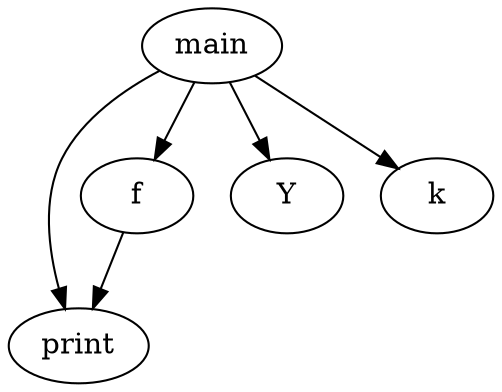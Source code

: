digraph {
  0 [label="print"];
  1 [label="f"];
  2 [label="Y"];
  3 [label="k"];
  4 [label="main"];
  4 -> 2 [label=""];
  4 -> 1 [label=""];
  1 -> 0 [label=""];
  4 -> 0 [label=""];
  4 -> 3 [label=""];
}
